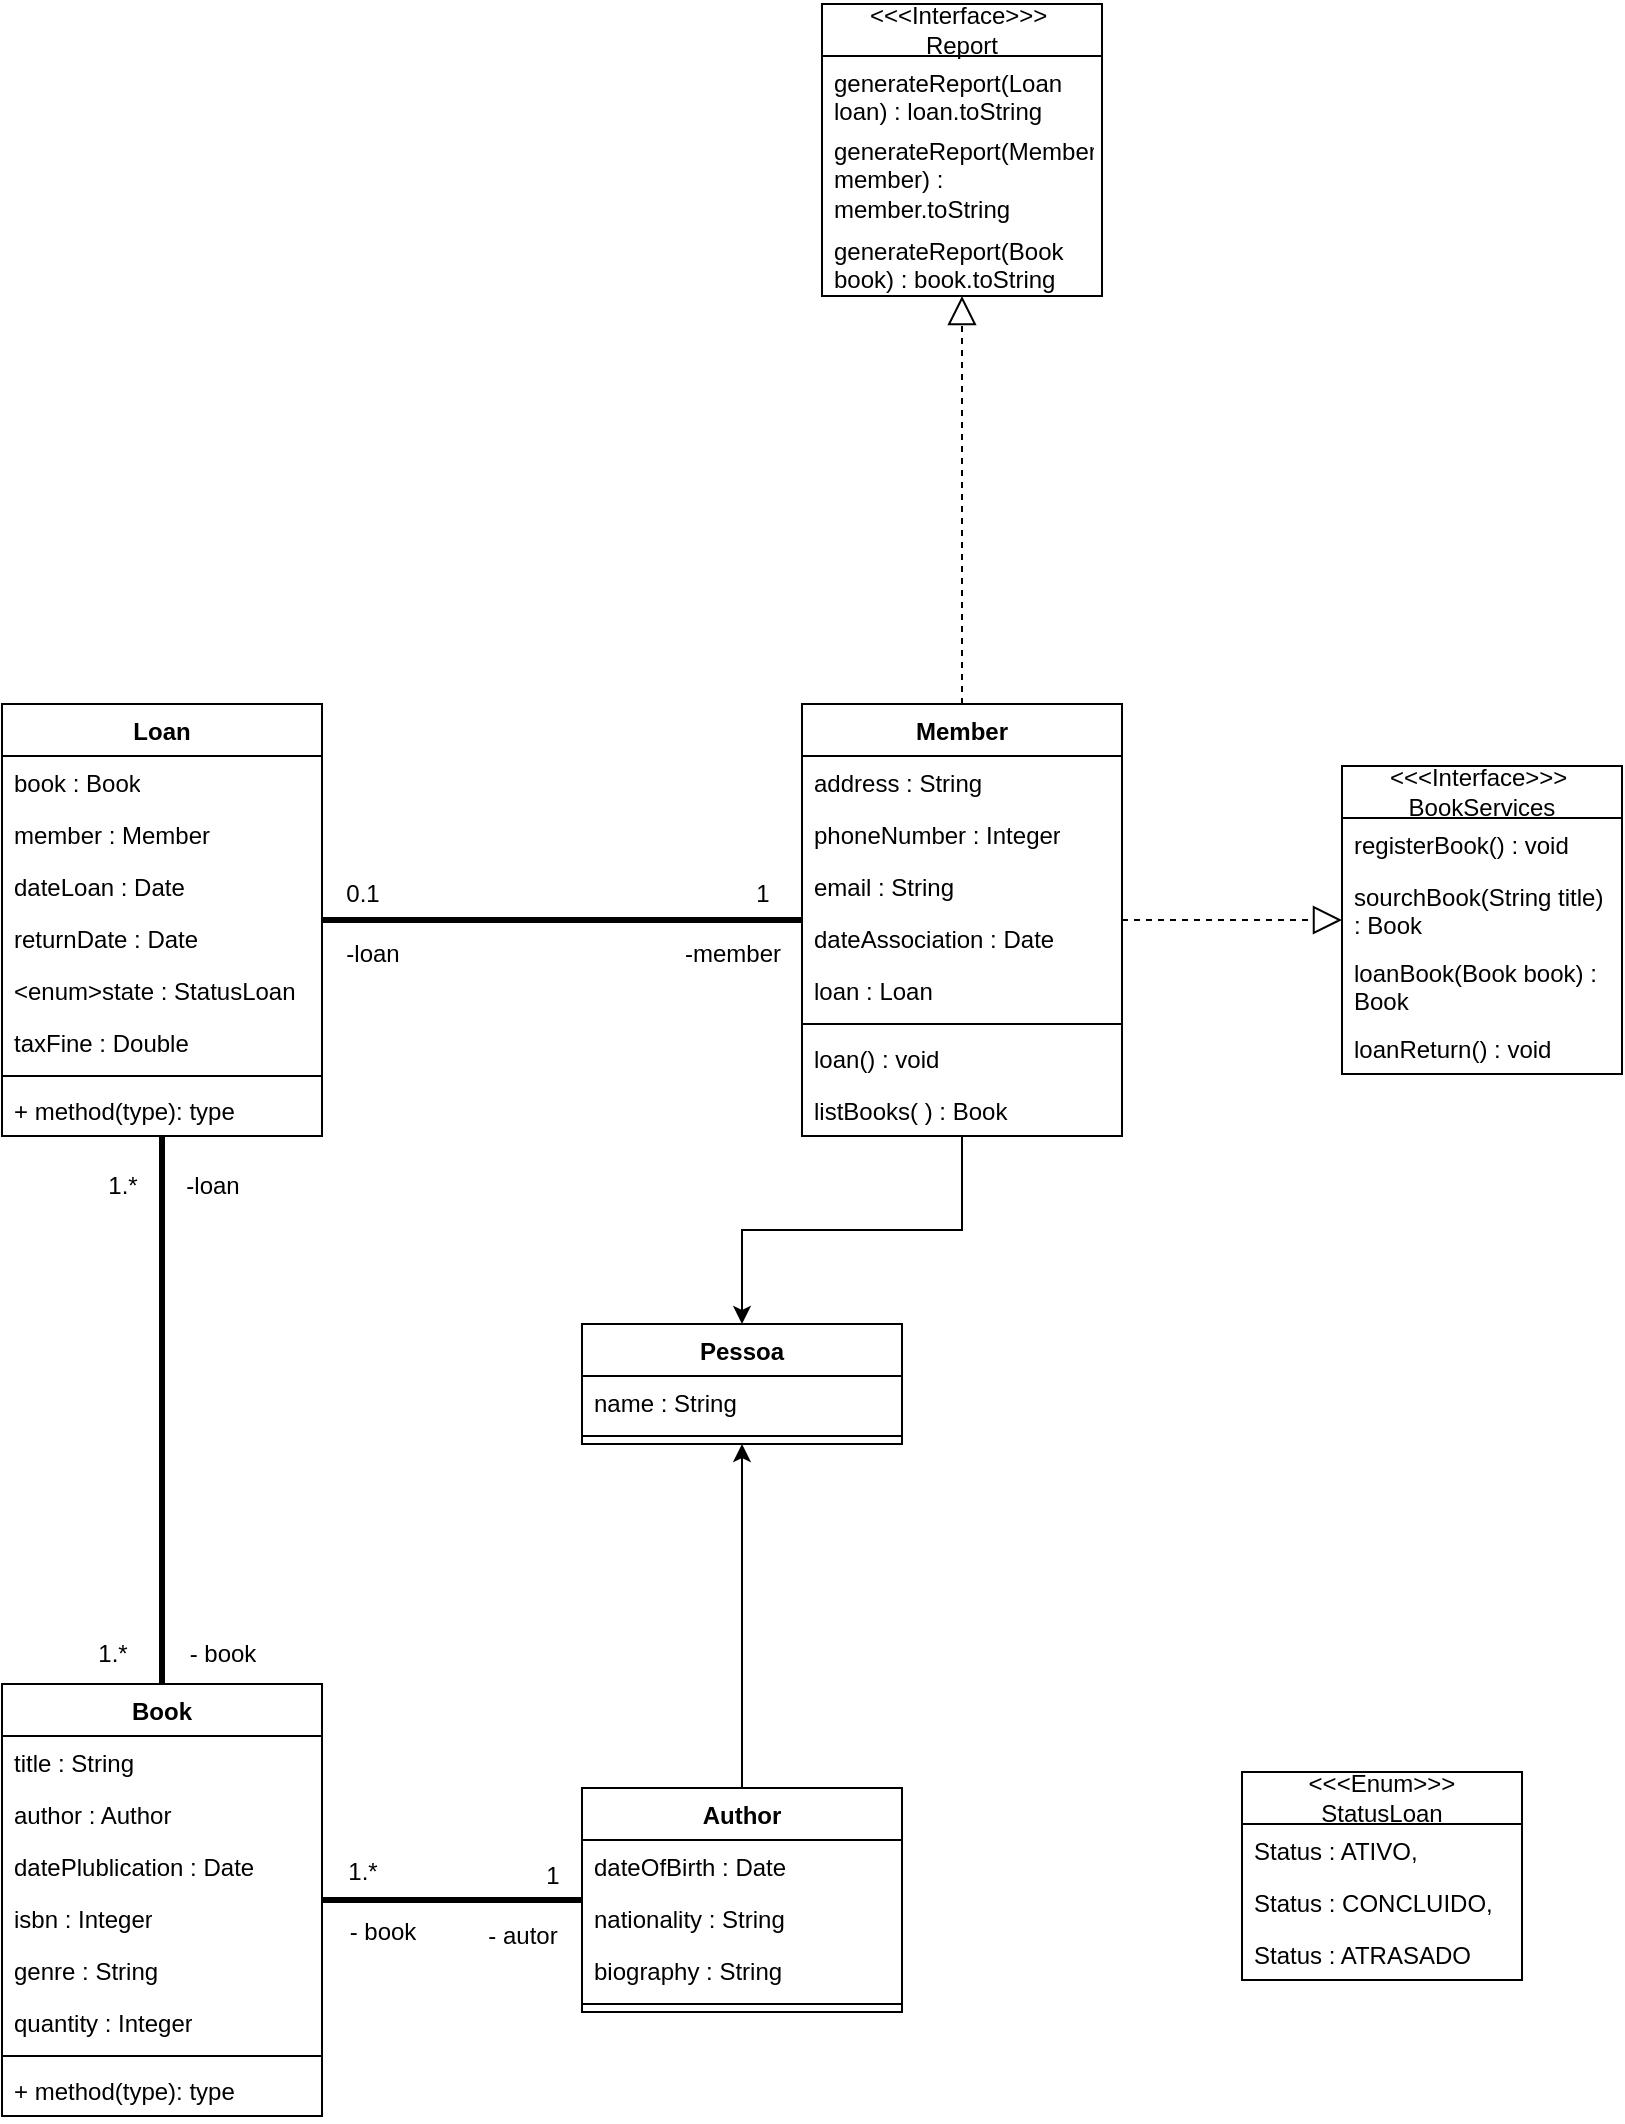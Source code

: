 <mxfile version="24.7.16">
  <diagram name="Página-1" id="EANJmo4rDkTSEJbiqaz0">
    <mxGraphModel dx="1831" dy="1679" grid="1" gridSize="10" guides="1" tooltips="1" connect="1" arrows="1" fold="1" page="1" pageScale="1" pageWidth="827" pageHeight="1169" math="0" shadow="0">
      <root>
        <mxCell id="0" />
        <mxCell id="1" parent="0" />
        <mxCell id="tzJuCF-FU3qU-iTJl4F9-1" value="Book" style="swimlane;fontStyle=1;align=center;verticalAlign=top;childLayout=stackLayout;horizontal=1;startSize=26;horizontalStack=0;resizeParent=1;resizeParentMax=0;resizeLast=0;collapsible=1;marginBottom=0;whiteSpace=wrap;html=1;" parent="1" vertex="1">
          <mxGeometry x="-190" y="550" width="160" height="216" as="geometry" />
        </mxCell>
        <mxCell id="tzJuCF-FU3qU-iTJl4F9-2" value="title : String" style="text;strokeColor=none;fillColor=none;align=left;verticalAlign=top;spacingLeft=4;spacingRight=4;overflow=hidden;rotatable=0;points=[[0,0.5],[1,0.5]];portConstraint=eastwest;whiteSpace=wrap;html=1;" parent="tzJuCF-FU3qU-iTJl4F9-1" vertex="1">
          <mxGeometry y="26" width="160" height="26" as="geometry" />
        </mxCell>
        <mxCell id="7Pb95gC22IqxMszWxWb3-40" value="author : Author" style="text;strokeColor=none;fillColor=none;align=left;verticalAlign=top;spacingLeft=4;spacingRight=4;overflow=hidden;rotatable=0;points=[[0,0.5],[1,0.5]];portConstraint=eastwest;whiteSpace=wrap;html=1;" parent="tzJuCF-FU3qU-iTJl4F9-1" vertex="1">
          <mxGeometry y="52" width="160" height="26" as="geometry" />
        </mxCell>
        <mxCell id="7Pb95gC22IqxMszWxWb3-41" value="datePlublication : Date" style="text;strokeColor=none;fillColor=none;align=left;verticalAlign=top;spacingLeft=4;spacingRight=4;overflow=hidden;rotatable=0;points=[[0,0.5],[1,0.5]];portConstraint=eastwest;whiteSpace=wrap;html=1;" parent="tzJuCF-FU3qU-iTJl4F9-1" vertex="1">
          <mxGeometry y="78" width="160" height="26" as="geometry" />
        </mxCell>
        <mxCell id="7Pb95gC22IqxMszWxWb3-42" value="isbn : Integer" style="text;strokeColor=none;fillColor=none;align=left;verticalAlign=top;spacingLeft=4;spacingRight=4;overflow=hidden;rotatable=0;points=[[0,0.5],[1,0.5]];portConstraint=eastwest;whiteSpace=wrap;html=1;" parent="tzJuCF-FU3qU-iTJl4F9-1" vertex="1">
          <mxGeometry y="104" width="160" height="26" as="geometry" />
        </mxCell>
        <mxCell id="7Pb95gC22IqxMszWxWb3-43" value="genre : String" style="text;strokeColor=none;fillColor=none;align=left;verticalAlign=top;spacingLeft=4;spacingRight=4;overflow=hidden;rotatable=0;points=[[0,0.5],[1,0.5]];portConstraint=eastwest;whiteSpace=wrap;html=1;" parent="tzJuCF-FU3qU-iTJl4F9-1" vertex="1">
          <mxGeometry y="130" width="160" height="26" as="geometry" />
        </mxCell>
        <mxCell id="7Pb95gC22IqxMszWxWb3-44" value="quantity : Integer" style="text;strokeColor=none;fillColor=none;align=left;verticalAlign=top;spacingLeft=4;spacingRight=4;overflow=hidden;rotatable=0;points=[[0,0.5],[1,0.5]];portConstraint=eastwest;whiteSpace=wrap;html=1;" parent="tzJuCF-FU3qU-iTJl4F9-1" vertex="1">
          <mxGeometry y="156" width="160" height="26" as="geometry" />
        </mxCell>
        <mxCell id="tzJuCF-FU3qU-iTJl4F9-3" value="" style="line;strokeWidth=1;fillColor=none;align=left;verticalAlign=middle;spacingTop=-1;spacingLeft=3;spacingRight=3;rotatable=0;labelPosition=right;points=[];portConstraint=eastwest;strokeColor=inherit;" parent="tzJuCF-FU3qU-iTJl4F9-1" vertex="1">
          <mxGeometry y="182" width="160" height="8" as="geometry" />
        </mxCell>
        <mxCell id="tzJuCF-FU3qU-iTJl4F9-4" value="+ method(type): type" style="text;strokeColor=none;fillColor=none;align=left;verticalAlign=top;spacingLeft=4;spacingRight=4;overflow=hidden;rotatable=0;points=[[0,0.5],[1,0.5]];portConstraint=eastwest;whiteSpace=wrap;html=1;" parent="tzJuCF-FU3qU-iTJl4F9-1" vertex="1">
          <mxGeometry y="190" width="160" height="26" as="geometry" />
        </mxCell>
        <mxCell id="7Pb95gC22IqxMszWxWb3-111" style="edgeStyle=orthogonalEdgeStyle;rounded=0;orthogonalLoop=1;jettySize=auto;html=1;" parent="1" source="7Pb95gC22IqxMszWxWb3-1" target="7Pb95gC22IqxMszWxWb3-105" edge="1">
          <mxGeometry relative="1" as="geometry" />
        </mxCell>
        <mxCell id="7Pb95gC22IqxMszWxWb3-1" value="Author" style="swimlane;fontStyle=1;align=center;verticalAlign=top;childLayout=stackLayout;horizontal=1;startSize=26;horizontalStack=0;resizeParent=1;resizeParentMax=0;resizeLast=0;collapsible=1;marginBottom=0;whiteSpace=wrap;html=1;" parent="1" vertex="1">
          <mxGeometry x="100" y="602" width="160" height="112" as="geometry" />
        </mxCell>
        <mxCell id="7Pb95gC22IqxMszWxWb3-54" value="dateOfBirth : Date" style="text;strokeColor=none;fillColor=none;align=left;verticalAlign=top;spacingLeft=4;spacingRight=4;overflow=hidden;rotatable=0;points=[[0,0.5],[1,0.5]];portConstraint=eastwest;whiteSpace=wrap;html=1;" parent="7Pb95gC22IqxMszWxWb3-1" vertex="1">
          <mxGeometry y="26" width="160" height="26" as="geometry" />
        </mxCell>
        <mxCell id="7Pb95gC22IqxMszWxWb3-55" value="nationality : String" style="text;strokeColor=none;fillColor=none;align=left;verticalAlign=top;spacingLeft=4;spacingRight=4;overflow=hidden;rotatable=0;points=[[0,0.5],[1,0.5]];portConstraint=eastwest;whiteSpace=wrap;html=1;" parent="7Pb95gC22IqxMszWxWb3-1" vertex="1">
          <mxGeometry y="52" width="160" height="26" as="geometry" />
        </mxCell>
        <mxCell id="7Pb95gC22IqxMszWxWb3-56" value="biography : String" style="text;strokeColor=none;fillColor=none;align=left;verticalAlign=top;spacingLeft=4;spacingRight=4;overflow=hidden;rotatable=0;points=[[0,0.5],[1,0.5]];portConstraint=eastwest;whiteSpace=wrap;html=1;" parent="7Pb95gC22IqxMszWxWb3-1" vertex="1">
          <mxGeometry y="78" width="160" height="26" as="geometry" />
        </mxCell>
        <mxCell id="7Pb95gC22IqxMszWxWb3-3" value="" style="line;strokeWidth=1;fillColor=none;align=left;verticalAlign=middle;spacingTop=-1;spacingLeft=3;spacingRight=3;rotatable=0;labelPosition=right;points=[];portConstraint=eastwest;strokeColor=inherit;" parent="7Pb95gC22IqxMszWxWb3-1" vertex="1">
          <mxGeometry y="104" width="160" height="8" as="geometry" />
        </mxCell>
        <mxCell id="7Pb95gC22IqxMszWxWb3-110" style="edgeStyle=orthogonalEdgeStyle;rounded=0;orthogonalLoop=1;jettySize=auto;html=1;" parent="1" source="7Pb95gC22IqxMszWxWb3-5" target="7Pb95gC22IqxMszWxWb3-105" edge="1">
          <mxGeometry relative="1" as="geometry" />
        </mxCell>
        <mxCell id="7Pb95gC22IqxMszWxWb3-5" value="Member" style="swimlane;fontStyle=1;align=center;verticalAlign=top;childLayout=stackLayout;horizontal=1;startSize=26;horizontalStack=0;resizeParent=1;resizeParentMax=0;resizeLast=0;collapsible=1;marginBottom=0;whiteSpace=wrap;html=1;" parent="1" vertex="1">
          <mxGeometry x="210" y="60" width="160" height="216" as="geometry" />
        </mxCell>
        <mxCell id="7Pb95gC22IqxMszWxWb3-23" value="address : String" style="text;strokeColor=none;fillColor=none;align=left;verticalAlign=top;spacingLeft=4;spacingRight=4;overflow=hidden;rotatable=0;points=[[0,0.5],[1,0.5]];portConstraint=eastwest;whiteSpace=wrap;html=1;" parent="7Pb95gC22IqxMszWxWb3-5" vertex="1">
          <mxGeometry y="26" width="160" height="26" as="geometry" />
        </mxCell>
        <mxCell id="7Pb95gC22IqxMszWxWb3-24" value="phoneNumber : Integer" style="text;strokeColor=none;fillColor=none;align=left;verticalAlign=top;spacingLeft=4;spacingRight=4;overflow=hidden;rotatable=0;points=[[0,0.5],[1,0.5]];portConstraint=eastwest;whiteSpace=wrap;html=1;" parent="7Pb95gC22IqxMszWxWb3-5" vertex="1">
          <mxGeometry y="52" width="160" height="26" as="geometry" />
        </mxCell>
        <mxCell id="7Pb95gC22IqxMszWxWb3-25" value="email : String" style="text;strokeColor=none;fillColor=none;align=left;verticalAlign=top;spacingLeft=4;spacingRight=4;overflow=hidden;rotatable=0;points=[[0,0.5],[1,0.5]];portConstraint=eastwest;whiteSpace=wrap;html=1;" parent="7Pb95gC22IqxMszWxWb3-5" vertex="1">
          <mxGeometry y="78" width="160" height="26" as="geometry" />
        </mxCell>
        <mxCell id="7Pb95gC22IqxMszWxWb3-26" value="dateAssociation : Date" style="text;strokeColor=none;fillColor=none;align=left;verticalAlign=top;spacingLeft=4;spacingRight=4;overflow=hidden;rotatable=0;points=[[0,0.5],[1,0.5]];portConstraint=eastwest;whiteSpace=wrap;html=1;" parent="7Pb95gC22IqxMszWxWb3-5" vertex="1">
          <mxGeometry y="104" width="160" height="26" as="geometry" />
        </mxCell>
        <mxCell id="7Pb95gC22IqxMszWxWb3-27" value="loan : Loan" style="text;strokeColor=none;fillColor=none;align=left;verticalAlign=top;spacingLeft=4;spacingRight=4;overflow=hidden;rotatable=0;points=[[0,0.5],[1,0.5]];portConstraint=eastwest;whiteSpace=wrap;html=1;" parent="7Pb95gC22IqxMszWxWb3-5" vertex="1">
          <mxGeometry y="130" width="160" height="26" as="geometry" />
        </mxCell>
        <mxCell id="7Pb95gC22IqxMszWxWb3-7" value="" style="line;strokeWidth=1;fillColor=none;align=left;verticalAlign=middle;spacingTop=-1;spacingLeft=3;spacingRight=3;rotatable=0;labelPosition=right;points=[];portConstraint=eastwest;strokeColor=inherit;" parent="7Pb95gC22IqxMszWxWb3-5" vertex="1">
          <mxGeometry y="156" width="160" height="8" as="geometry" />
        </mxCell>
        <mxCell id="M8pgYPbENfPe2T3QujUm-1" value="loan() : void" style="text;strokeColor=none;fillColor=none;align=left;verticalAlign=top;spacingLeft=4;spacingRight=4;overflow=hidden;rotatable=0;points=[[0,0.5],[1,0.5]];portConstraint=eastwest;whiteSpace=wrap;html=1;" parent="7Pb95gC22IqxMszWxWb3-5" vertex="1">
          <mxGeometry y="164" width="160" height="26" as="geometry" />
        </mxCell>
        <mxCell id="7Pb95gC22IqxMszWxWb3-8" value="listBooks( ) : Book" style="text;strokeColor=none;fillColor=none;align=left;verticalAlign=top;spacingLeft=4;spacingRight=4;overflow=hidden;rotatable=0;points=[[0,0.5],[1,0.5]];portConstraint=eastwest;whiteSpace=wrap;html=1;" parent="7Pb95gC22IqxMszWxWb3-5" vertex="1">
          <mxGeometry y="190" width="160" height="26" as="geometry" />
        </mxCell>
        <mxCell id="7Pb95gC22IqxMszWxWb3-9" value="Loan" style="swimlane;fontStyle=1;align=center;verticalAlign=top;childLayout=stackLayout;horizontal=1;startSize=26;horizontalStack=0;resizeParent=1;resizeParentMax=0;resizeLast=0;collapsible=1;marginBottom=0;whiteSpace=wrap;html=1;" parent="1" vertex="1">
          <mxGeometry x="-190" y="60" width="160" height="216" as="geometry" />
        </mxCell>
        <mxCell id="7Pb95gC22IqxMszWxWb3-10" value="book : Book" style="text;strokeColor=none;fillColor=none;align=left;verticalAlign=top;spacingLeft=4;spacingRight=4;overflow=hidden;rotatable=0;points=[[0,0.5],[1,0.5]];portConstraint=eastwest;whiteSpace=wrap;html=1;" parent="7Pb95gC22IqxMszWxWb3-9" vertex="1">
          <mxGeometry y="26" width="160" height="26" as="geometry" />
        </mxCell>
        <mxCell id="7Pb95gC22IqxMszWxWb3-28" value="member : Member" style="text;strokeColor=none;fillColor=none;align=left;verticalAlign=top;spacingLeft=4;spacingRight=4;overflow=hidden;rotatable=0;points=[[0,0.5],[1,0.5]];portConstraint=eastwest;whiteSpace=wrap;html=1;" parent="7Pb95gC22IqxMszWxWb3-9" vertex="1">
          <mxGeometry y="52" width="160" height="26" as="geometry" />
        </mxCell>
        <mxCell id="7Pb95gC22IqxMszWxWb3-46" value="dateLoan : Date" style="text;strokeColor=none;fillColor=none;align=left;verticalAlign=top;spacingLeft=4;spacingRight=4;overflow=hidden;rotatable=0;points=[[0,0.5],[1,0.5]];portConstraint=eastwest;whiteSpace=wrap;html=1;" parent="7Pb95gC22IqxMszWxWb3-9" vertex="1">
          <mxGeometry y="78" width="160" height="26" as="geometry" />
        </mxCell>
        <mxCell id="7Pb95gC22IqxMszWxWb3-47" value="returnDate : Date" style="text;strokeColor=none;fillColor=none;align=left;verticalAlign=top;spacingLeft=4;spacingRight=4;overflow=hidden;rotatable=0;points=[[0,0.5],[1,0.5]];portConstraint=eastwest;whiteSpace=wrap;html=1;" parent="7Pb95gC22IqxMszWxWb3-9" vertex="1">
          <mxGeometry y="104" width="160" height="26" as="geometry" />
        </mxCell>
        <mxCell id="7Pb95gC22IqxMszWxWb3-48" value="&amp;lt;enum&amp;gt;state : StatusLoan" style="text;strokeColor=none;fillColor=none;align=left;verticalAlign=top;spacingLeft=4;spacingRight=4;overflow=hidden;rotatable=0;points=[[0,0.5],[1,0.5]];portConstraint=eastwest;whiteSpace=wrap;html=1;" parent="7Pb95gC22IqxMszWxWb3-9" vertex="1">
          <mxGeometry y="130" width="160" height="26" as="geometry" />
        </mxCell>
        <mxCell id="7Pb95gC22IqxMszWxWb3-49" value="taxFine : Double" style="text;strokeColor=none;fillColor=none;align=left;verticalAlign=top;spacingLeft=4;spacingRight=4;overflow=hidden;rotatable=0;points=[[0,0.5],[1,0.5]];portConstraint=eastwest;whiteSpace=wrap;html=1;" parent="7Pb95gC22IqxMszWxWb3-9" vertex="1">
          <mxGeometry y="156" width="160" height="26" as="geometry" />
        </mxCell>
        <mxCell id="7Pb95gC22IqxMszWxWb3-11" value="" style="line;strokeWidth=1;fillColor=none;align=left;verticalAlign=middle;spacingTop=-1;spacingLeft=3;spacingRight=3;rotatable=0;labelPosition=right;points=[];portConstraint=eastwest;strokeColor=inherit;" parent="7Pb95gC22IqxMszWxWb3-9" vertex="1">
          <mxGeometry y="182" width="160" height="8" as="geometry" />
        </mxCell>
        <mxCell id="7Pb95gC22IqxMszWxWb3-12" value="+ method(type): type" style="text;strokeColor=none;fillColor=none;align=left;verticalAlign=top;spacingLeft=4;spacingRight=4;overflow=hidden;rotatable=0;points=[[0,0.5],[1,0.5]];portConstraint=eastwest;whiteSpace=wrap;html=1;" parent="7Pb95gC22IqxMszWxWb3-9" vertex="1">
          <mxGeometry y="190" width="160" height="26" as="geometry" />
        </mxCell>
        <mxCell id="7Pb95gC22IqxMszWxWb3-19" value="1" style="text;html=1;align=center;verticalAlign=middle;resizable=0;points=[];autosize=1;strokeColor=none;fillColor=none;" parent="1" vertex="1">
          <mxGeometry x="175" y="140" width="30" height="30" as="geometry" />
        </mxCell>
        <mxCell id="7Pb95gC22IqxMszWxWb3-20" value="-member" style="text;html=1;align=center;verticalAlign=middle;resizable=0;points=[];autosize=1;strokeColor=none;fillColor=none;" parent="1" vertex="1">
          <mxGeometry x="140" y="170" width="70" height="30" as="geometry" />
        </mxCell>
        <mxCell id="7Pb95gC22IqxMszWxWb3-21" value="0.1" style="text;html=1;align=center;verticalAlign=middle;resizable=0;points=[];autosize=1;strokeColor=none;fillColor=none;" parent="1" vertex="1">
          <mxGeometry x="-30" y="140" width="40" height="30" as="geometry" />
        </mxCell>
        <mxCell id="7Pb95gC22IqxMszWxWb3-22" value="-loan" style="text;html=1;align=center;verticalAlign=middle;resizable=0;points=[];autosize=1;strokeColor=none;fillColor=none;" parent="1" vertex="1">
          <mxGeometry x="-30" y="170" width="50" height="30" as="geometry" />
        </mxCell>
        <mxCell id="7Pb95gC22IqxMszWxWb3-38" value="" style="endArrow=none;startArrow=none;endFill=0;startFill=0;endSize=8;html=1;verticalAlign=bottom;labelBackgroundColor=none;strokeWidth=3;rounded=0;" parent="1" source="7Pb95gC22IqxMszWxWb3-9" target="7Pb95gC22IqxMszWxWb3-5" edge="1">
          <mxGeometry width="160" relative="1" as="geometry">
            <mxPoint x="30" y="120" as="sourcePoint" />
            <mxPoint x="160" y="159" as="targetPoint" />
          </mxGeometry>
        </mxCell>
        <mxCell id="7Pb95gC22IqxMszWxWb3-39" value="" style="endArrow=none;startArrow=none;endFill=0;startFill=0;endSize=8;html=1;verticalAlign=bottom;labelBackgroundColor=none;strokeWidth=3;rounded=0;" parent="1" source="7Pb95gC22IqxMszWxWb3-9" target="tzJuCF-FU3qU-iTJl4F9-1" edge="1">
          <mxGeometry width="160" relative="1" as="geometry">
            <mxPoint x="-50" y="276" as="sourcePoint" />
            <mxPoint x="180" y="274" as="targetPoint" />
          </mxGeometry>
        </mxCell>
        <mxCell id="7Pb95gC22IqxMszWxWb3-45" value="" style="endArrow=none;startArrow=none;endFill=0;startFill=0;endSize=8;html=1;verticalAlign=bottom;labelBackgroundColor=none;strokeWidth=3;rounded=0;" parent="1" source="tzJuCF-FU3qU-iTJl4F9-1" target="7Pb95gC22IqxMszWxWb3-1" edge="1">
          <mxGeometry width="160" relative="1" as="geometry">
            <mxPoint x="-5.42" y="534" as="sourcePoint" />
            <mxPoint x="-5.42" y="636" as="targetPoint" />
          </mxGeometry>
        </mxCell>
        <mxCell id="7Pb95gC22IqxMszWxWb3-50" value="1.*" style="text;html=1;align=center;verticalAlign=middle;resizable=0;points=[];autosize=1;strokeColor=none;fillColor=none;" parent="1" vertex="1">
          <mxGeometry x="-155" y="520" width="40" height="30" as="geometry" />
        </mxCell>
        <mxCell id="7Pb95gC22IqxMszWxWb3-51" value="- book" style="text;html=1;align=center;verticalAlign=middle;resizable=0;points=[];autosize=1;strokeColor=none;fillColor=none;" parent="1" vertex="1">
          <mxGeometry x="-110" y="520" width="60" height="30" as="geometry" />
        </mxCell>
        <mxCell id="7Pb95gC22IqxMszWxWb3-52" value="1.*" style="text;html=1;align=center;verticalAlign=middle;resizable=0;points=[];autosize=1;strokeColor=none;fillColor=none;" parent="1" vertex="1">
          <mxGeometry x="-150" y="286" width="40" height="30" as="geometry" />
        </mxCell>
        <mxCell id="7Pb95gC22IqxMszWxWb3-53" value="-loan" style="text;html=1;align=center;verticalAlign=middle;resizable=0;points=[];autosize=1;strokeColor=none;fillColor=none;" parent="1" vertex="1">
          <mxGeometry x="-110" y="286" width="50" height="30" as="geometry" />
        </mxCell>
        <mxCell id="7Pb95gC22IqxMszWxWb3-57" value="1" style="text;html=1;align=center;verticalAlign=middle;resizable=0;points=[];autosize=1;strokeColor=none;fillColor=none;" parent="1" vertex="1">
          <mxGeometry x="70" y="631" width="30" height="30" as="geometry" />
        </mxCell>
        <mxCell id="7Pb95gC22IqxMszWxWb3-58" value="- autor" style="text;html=1;align=center;verticalAlign=middle;resizable=0;points=[];autosize=1;strokeColor=none;fillColor=none;" parent="1" vertex="1">
          <mxGeometry x="40" y="661" width="60" height="30" as="geometry" />
        </mxCell>
        <mxCell id="7Pb95gC22IqxMszWxWb3-59" value="1.*" style="text;html=1;align=center;verticalAlign=middle;resizable=0;points=[];autosize=1;strokeColor=none;fillColor=none;" parent="1" vertex="1">
          <mxGeometry x="-30" y="629" width="40" height="30" as="geometry" />
        </mxCell>
        <mxCell id="7Pb95gC22IqxMszWxWb3-60" value="- book" style="text;html=1;align=center;verticalAlign=middle;resizable=0;points=[];autosize=1;strokeColor=none;fillColor=none;" parent="1" vertex="1">
          <mxGeometry x="-30" y="659" width="60" height="30" as="geometry" />
        </mxCell>
        <mxCell id="7Pb95gC22IqxMszWxWb3-90" value="&amp;lt;&amp;lt;&amp;lt;Interface&amp;gt;&amp;gt;&amp;gt;&amp;nbsp;&lt;div&gt;BookServices&lt;/div&gt;" style="swimlane;fontStyle=0;childLayout=stackLayout;horizontal=1;startSize=26;fillColor=none;horizontalStack=0;resizeParent=1;resizeParentMax=0;resizeLast=0;collapsible=1;marginBottom=0;whiteSpace=wrap;html=1;" parent="1" vertex="1">
          <mxGeometry x="480" y="91" width="140" height="154" as="geometry" />
        </mxCell>
        <mxCell id="7Pb95gC22IqxMszWxWb3-91" value="registerBook() : void" style="text;strokeColor=none;fillColor=none;align=left;verticalAlign=top;spacingLeft=4;spacingRight=4;overflow=hidden;rotatable=0;points=[[0,0.5],[1,0.5]];portConstraint=eastwest;whiteSpace=wrap;html=1;" parent="7Pb95gC22IqxMszWxWb3-90" vertex="1">
          <mxGeometry y="26" width="140" height="26" as="geometry" />
        </mxCell>
        <mxCell id="7Pb95gC22IqxMszWxWb3-92" value="sourchBook(String title) : Book&amp;nbsp;" style="text;strokeColor=none;fillColor=none;align=left;verticalAlign=top;spacingLeft=4;spacingRight=4;overflow=hidden;rotatable=0;points=[[0,0.5],[1,0.5]];portConstraint=eastwest;whiteSpace=wrap;html=1;" parent="7Pb95gC22IqxMszWxWb3-90" vertex="1">
          <mxGeometry y="52" width="140" height="38" as="geometry" />
        </mxCell>
        <mxCell id="M8pgYPbENfPe2T3QujUm-2" value="loanBook(Book book) : Book&amp;nbsp;" style="text;strokeColor=none;fillColor=none;align=left;verticalAlign=top;spacingLeft=4;spacingRight=4;overflow=hidden;rotatable=0;points=[[0,0.5],[1,0.5]];portConstraint=eastwest;whiteSpace=wrap;html=1;" parent="7Pb95gC22IqxMszWxWb3-90" vertex="1">
          <mxGeometry y="90" width="140" height="38" as="geometry" />
        </mxCell>
        <mxCell id="7Pb95gC22IqxMszWxWb3-99" value="loanReturn() : void" style="text;strokeColor=none;fillColor=none;align=left;verticalAlign=top;spacingLeft=4;spacingRight=4;overflow=hidden;rotatable=0;points=[[0,0.5],[1,0.5]];portConstraint=eastwest;whiteSpace=wrap;html=1;" parent="7Pb95gC22IqxMszWxWb3-90" vertex="1">
          <mxGeometry y="128" width="140" height="26" as="geometry" />
        </mxCell>
        <mxCell id="7Pb95gC22IqxMszWxWb3-94" value="" style="endArrow=block;dashed=1;endFill=0;endSize=12;html=1;rounded=0;" parent="1" source="7Pb95gC22IqxMszWxWb3-5" target="7Pb95gC22IqxMszWxWb3-90" edge="1">
          <mxGeometry width="160" relative="1" as="geometry">
            <mxPoint x="350" y="316" as="sourcePoint" />
            <mxPoint x="510" y="316" as="targetPoint" />
          </mxGeometry>
        </mxCell>
        <mxCell id="7Pb95gC22IqxMszWxWb3-95" value="&amp;lt;&amp;lt;&amp;lt;Enum&amp;gt;&amp;gt;&amp;gt;&lt;div&gt;StatusLoan&lt;/div&gt;" style="swimlane;fontStyle=0;childLayout=stackLayout;horizontal=1;startSize=26;fillColor=none;horizontalStack=0;resizeParent=1;resizeParentMax=0;resizeLast=0;collapsible=1;marginBottom=0;whiteSpace=wrap;html=1;" parent="1" vertex="1">
          <mxGeometry x="430" y="594" width="140" height="104" as="geometry" />
        </mxCell>
        <mxCell id="7Pb95gC22IqxMszWxWb3-96" value="Status : ATIVO," style="text;strokeColor=none;fillColor=none;align=left;verticalAlign=top;spacingLeft=4;spacingRight=4;overflow=hidden;rotatable=0;points=[[0,0.5],[1,0.5]];portConstraint=eastwest;whiteSpace=wrap;html=1;" parent="7Pb95gC22IqxMszWxWb3-95" vertex="1">
          <mxGeometry y="26" width="140" height="26" as="geometry" />
        </mxCell>
        <mxCell id="7Pb95gC22IqxMszWxWb3-97" value="Status : CONCLUIDO,&amp;nbsp;" style="text;strokeColor=none;fillColor=none;align=left;verticalAlign=top;spacingLeft=4;spacingRight=4;overflow=hidden;rotatable=0;points=[[0,0.5],[1,0.5]];portConstraint=eastwest;whiteSpace=wrap;html=1;" parent="7Pb95gC22IqxMszWxWb3-95" vertex="1">
          <mxGeometry y="52" width="140" height="26" as="geometry" />
        </mxCell>
        <mxCell id="7Pb95gC22IqxMszWxWb3-98" value="Status : ATRASADO" style="text;strokeColor=none;fillColor=none;align=left;verticalAlign=top;spacingLeft=4;spacingRight=4;overflow=hidden;rotatable=0;points=[[0,0.5],[1,0.5]];portConstraint=eastwest;whiteSpace=wrap;html=1;" parent="7Pb95gC22IqxMszWxWb3-95" vertex="1">
          <mxGeometry y="78" width="140" height="26" as="geometry" />
        </mxCell>
        <mxCell id="7Pb95gC22IqxMszWxWb3-105" value="Pessoa" style="swimlane;fontStyle=1;align=center;verticalAlign=top;childLayout=stackLayout;horizontal=1;startSize=26;horizontalStack=0;resizeParent=1;resizeParentMax=0;resizeLast=0;collapsible=1;marginBottom=0;whiteSpace=wrap;html=1;" parent="1" vertex="1">
          <mxGeometry x="100" y="370" width="160" height="60" as="geometry" />
        </mxCell>
        <mxCell id="7Pb95gC22IqxMszWxWb3-106" value="name : String" style="text;strokeColor=none;fillColor=none;align=left;verticalAlign=top;spacingLeft=4;spacingRight=4;overflow=hidden;rotatable=0;points=[[0,0.5],[1,0.5]];portConstraint=eastwest;whiteSpace=wrap;html=1;" parent="7Pb95gC22IqxMszWxWb3-105" vertex="1">
          <mxGeometry y="26" width="160" height="26" as="geometry" />
        </mxCell>
        <mxCell id="7Pb95gC22IqxMszWxWb3-107" value="" style="line;strokeWidth=1;fillColor=none;align=left;verticalAlign=middle;spacingTop=-1;spacingLeft=3;spacingRight=3;rotatable=0;labelPosition=right;points=[];portConstraint=eastwest;strokeColor=inherit;" parent="7Pb95gC22IqxMszWxWb3-105" vertex="1">
          <mxGeometry y="52" width="160" height="8" as="geometry" />
        </mxCell>
        <mxCell id="7Pb95gC22IqxMszWxWb3-115" value="&amp;lt;&amp;lt;&amp;lt;Interface&amp;gt;&amp;gt;&amp;gt;&amp;nbsp;&lt;div&gt;Report&lt;/div&gt;" style="swimlane;fontStyle=0;childLayout=stackLayout;horizontal=1;startSize=26;fillColor=none;horizontalStack=0;resizeParent=1;resizeParentMax=0;resizeLast=0;collapsible=1;marginBottom=0;whiteSpace=wrap;html=1;" parent="1" vertex="1">
          <mxGeometry x="220" y="-290" width="140" height="146" as="geometry" />
        </mxCell>
        <mxCell id="7Pb95gC22IqxMszWxWb3-120" value="generateReport(Loan loan) : loan.toString" style="text;strokeColor=none;fillColor=none;align=left;verticalAlign=top;spacingLeft=4;spacingRight=4;overflow=hidden;rotatable=0;points=[[0,0.5],[1,0.5]];portConstraint=eastwest;whiteSpace=wrap;html=1;" parent="7Pb95gC22IqxMszWxWb3-115" vertex="1">
          <mxGeometry y="26" width="140" height="34" as="geometry" />
        </mxCell>
        <mxCell id="7Pb95gC22IqxMszWxWb3-119" value="generateReport(Member member) : member.toString" style="text;strokeColor=none;fillColor=none;align=left;verticalAlign=top;spacingLeft=4;spacingRight=4;overflow=hidden;rotatable=0;points=[[0,0.5],[1,0.5]];portConstraint=eastwest;whiteSpace=wrap;html=1;" parent="7Pb95gC22IqxMszWxWb3-115" vertex="1">
          <mxGeometry y="60" width="140" height="50" as="geometry" />
        </mxCell>
        <mxCell id="7Pb95gC22IqxMszWxWb3-122" value="generateReport(Book book) : book.toString" style="text;strokeColor=none;fillColor=none;align=left;verticalAlign=top;spacingLeft=4;spacingRight=4;overflow=hidden;rotatable=0;points=[[0,0.5],[1,0.5]];portConstraint=eastwest;whiteSpace=wrap;html=1;" parent="7Pb95gC22IqxMszWxWb3-115" vertex="1">
          <mxGeometry y="110" width="140" height="36" as="geometry" />
        </mxCell>
        <mxCell id="7Pb95gC22IqxMszWxWb3-121" value="" style="endArrow=block;dashed=1;endFill=0;endSize=12;html=1;rounded=0;exitX=0.5;exitY=0;exitDx=0;exitDy=0;" parent="1" source="7Pb95gC22IqxMszWxWb3-5" target="7Pb95gC22IqxMszWxWb3-115" edge="1">
          <mxGeometry width="160" relative="1" as="geometry">
            <mxPoint x="280" y="-10" as="sourcePoint" />
            <mxPoint x="500" y="-25" as="targetPoint" />
          </mxGeometry>
        </mxCell>
      </root>
    </mxGraphModel>
  </diagram>
</mxfile>
